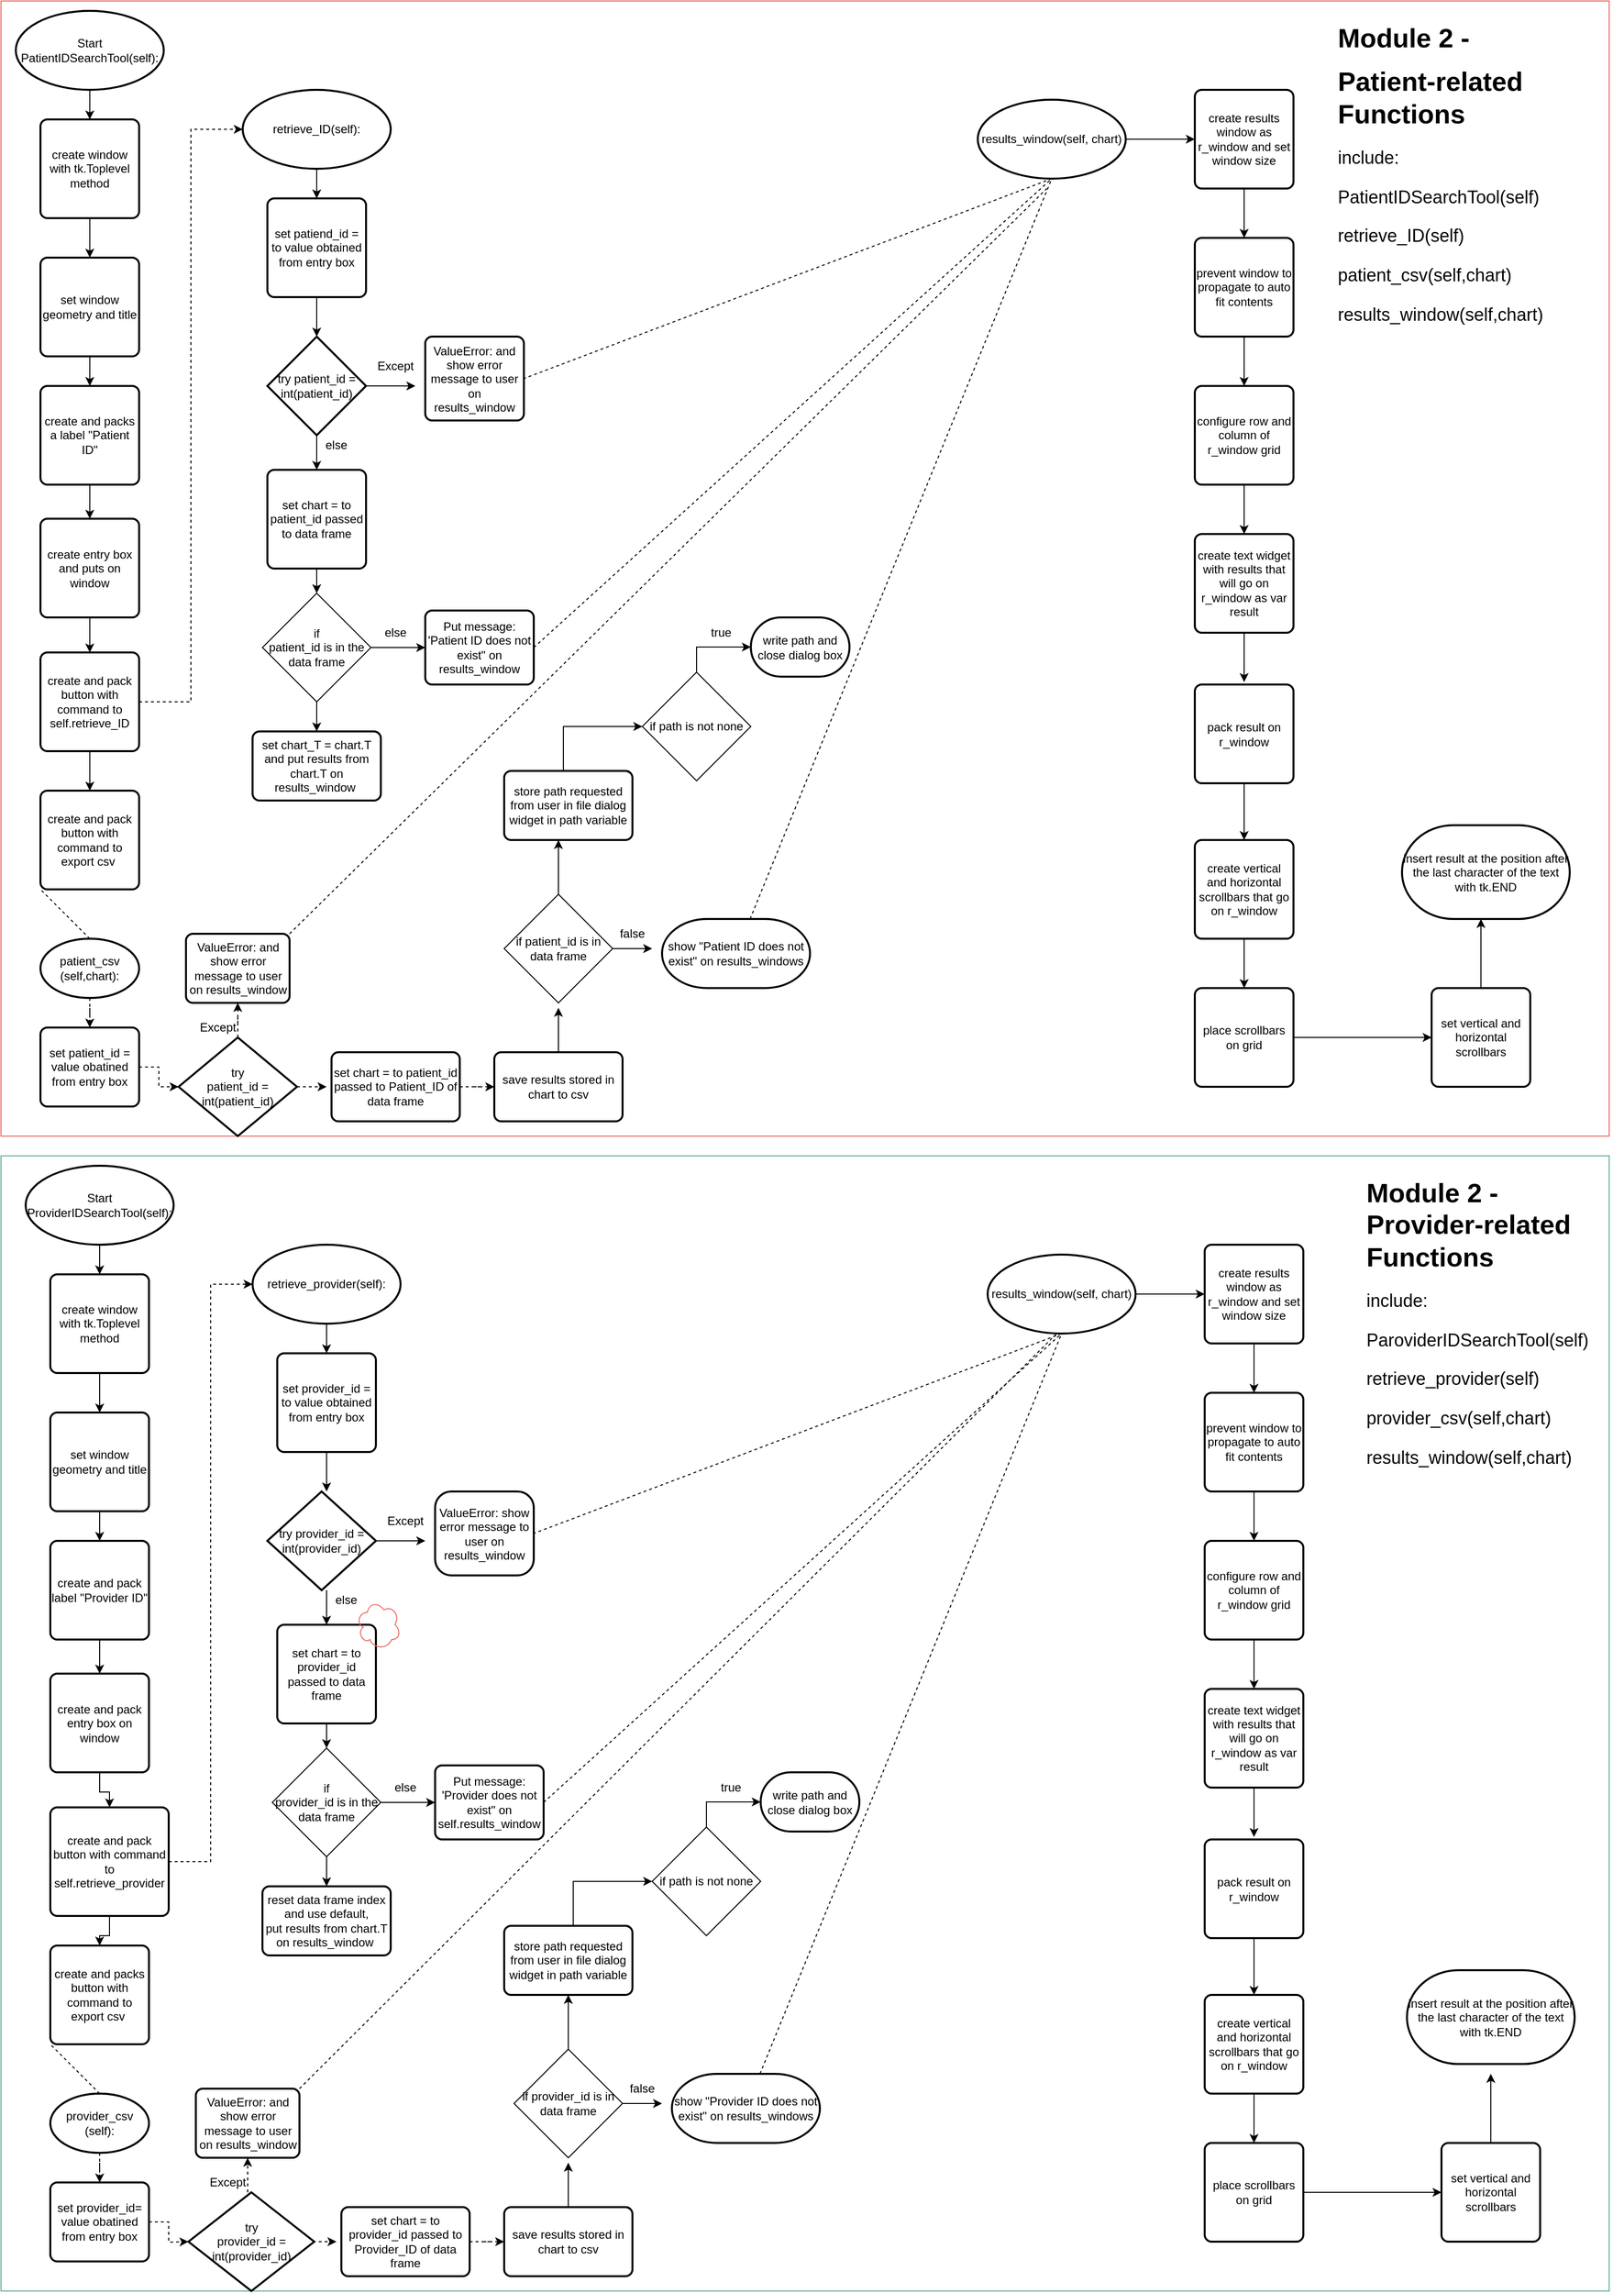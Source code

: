<mxfile version="13.7.7" type="github">
  <diagram id="C5RBs43oDa-KdzZeNtuy" name="Page-1">
    <mxGraphModel dx="3560" dy="1314" grid="1" gridSize="10" guides="1" tooltips="1" connect="1" arrows="1" fold="1" page="1" pageScale="1" pageWidth="827" pageHeight="1169" math="0" shadow="0">
      <root>
        <mxCell id="WIyWlLk6GJQsqaUBKTNV-0" />
        <mxCell id="WIyWlLk6GJQsqaUBKTNV-1" parent="WIyWlLk6GJQsqaUBKTNV-0" />
        <mxCell id="54fz8cjKadsP2ye5OsTs-280" value="&lt;br&gt;" style="rounded=0;whiteSpace=wrap;html=1;sketch=0;fontSize=18;labelBackgroundColor=none;fillColor=none;strokeColor=#67AB9F;" parent="WIyWlLk6GJQsqaUBKTNV-1" vertex="1">
          <mxGeometry x="10" y="1180" width="1630" height="1150" as="geometry" />
        </mxCell>
        <mxCell id="54fz8cjKadsP2ye5OsTs-284" value="&lt;br&gt;&lt;br&gt;&lt;div style=&quot;color: rgb(212 , 212 , 212) ; background-color: rgb(30 , 30 , 30) ; font-family: &amp;#34;consolas&amp;#34; , &amp;#34;courier new&amp;#34; , monospace ; font-weight: normal ; font-size: 14px ; line-height: 19px&quot;&gt;&lt;div&gt;&lt;br&gt;&lt;/div&gt;&lt;/div&gt;&lt;br&gt;" style="rounded=0;whiteSpace=wrap;html=1;sketch=0;fontSize=18;labelBackgroundColor=none;fillColor=none;strokeColor=#EA6B66;" parent="WIyWlLk6GJQsqaUBKTNV-1" vertex="1">
          <mxGeometry x="10" y="10" width="1630" height="1150" as="geometry" />
        </mxCell>
        <mxCell id="54fz8cjKadsP2ye5OsTs-17" style="edgeStyle=orthogonalEdgeStyle;rounded=0;orthogonalLoop=1;jettySize=auto;html=1;entryX=0.5;entryY=0;entryDx=0;entryDy=0;" parent="WIyWlLk6GJQsqaUBKTNV-1" source="54fz8cjKadsP2ye5OsTs-0" target="54fz8cjKadsP2ye5OsTs-9" edge="1">
          <mxGeometry relative="1" as="geometry" />
        </mxCell>
        <mxCell id="54fz8cjKadsP2ye5OsTs-0" value="&lt;div&gt;Start&lt;br&gt;PatientIDSearchTool(self): &lt;br&gt;&lt;/div&gt;" style="strokeWidth=2;html=1;shape=mxgraph.flowchart.start_1;whiteSpace=wrap;" parent="WIyWlLk6GJQsqaUBKTNV-1" vertex="1">
          <mxGeometry x="25" y="20" width="150" height="80" as="geometry" />
        </mxCell>
        <mxCell id="54fz8cjKadsP2ye5OsTs-16" style="edgeStyle=orthogonalEdgeStyle;rounded=0;orthogonalLoop=1;jettySize=auto;html=1;entryX=0.5;entryY=0;entryDx=0;entryDy=0;" parent="WIyWlLk6GJQsqaUBKTNV-1" source="54fz8cjKadsP2ye5OsTs-3" target="54fz8cjKadsP2ye5OsTs-7" edge="1">
          <mxGeometry relative="1" as="geometry" />
        </mxCell>
        <mxCell id="54fz8cjKadsP2ye5OsTs-3" value="create entry box and puts on window" style="rounded=1;whiteSpace=wrap;html=1;absoluteArcSize=1;arcSize=14;strokeWidth=2;" parent="WIyWlLk6GJQsqaUBKTNV-1" vertex="1">
          <mxGeometry x="50" y="534.5" width="100" height="100" as="geometry" />
        </mxCell>
        <mxCell id="54fz8cjKadsP2ye5OsTs-4" value="create and pack button with command to export csv&amp;nbsp; " style="rounded=1;whiteSpace=wrap;html=1;absoluteArcSize=1;arcSize=14;strokeWidth=2;" parent="WIyWlLk6GJQsqaUBKTNV-1" vertex="1">
          <mxGeometry x="50" y="810" width="100" height="100" as="geometry" />
        </mxCell>
        <mxCell id="54fz8cjKadsP2ye5OsTs-20" style="edgeStyle=orthogonalEdgeStyle;rounded=0;orthogonalLoop=1;jettySize=auto;html=1;entryX=0.5;entryY=0;entryDx=0;entryDy=0;" parent="WIyWlLk6GJQsqaUBKTNV-1" source="54fz8cjKadsP2ye5OsTs-7" target="54fz8cjKadsP2ye5OsTs-4" edge="1">
          <mxGeometry relative="1" as="geometry" />
        </mxCell>
        <mxCell id="54fz8cjKadsP2ye5OsTs-50" style="edgeStyle=orthogonalEdgeStyle;rounded=0;orthogonalLoop=1;jettySize=auto;html=1;exitX=1;exitY=0.5;exitDx=0;exitDy=0;entryX=0;entryY=0.5;entryDx=0;entryDy=0;entryPerimeter=0;dashed=1;" parent="WIyWlLk6GJQsqaUBKTNV-1" source="54fz8cjKadsP2ye5OsTs-7" target="54fz8cjKadsP2ye5OsTs-23" edge="1">
          <mxGeometry relative="1" as="geometry" />
        </mxCell>
        <mxCell id="54fz8cjKadsP2ye5OsTs-7" value="&lt;div&gt;create and pack button with command to&lt;/div&gt;&lt;div&gt;self.retrieve_ID &lt;/div&gt;" style="rounded=1;whiteSpace=wrap;html=1;absoluteArcSize=1;arcSize=14;strokeWidth=2;" parent="WIyWlLk6GJQsqaUBKTNV-1" vertex="1">
          <mxGeometry x="50" y="670" width="100" height="100" as="geometry" />
        </mxCell>
        <mxCell id="54fz8cjKadsP2ye5OsTs-14" style="edgeStyle=orthogonalEdgeStyle;rounded=0;orthogonalLoop=1;jettySize=auto;html=1;entryX=0.5;entryY=0;entryDx=0;entryDy=0;" parent="WIyWlLk6GJQsqaUBKTNV-1" source="54fz8cjKadsP2ye5OsTs-8" target="54fz8cjKadsP2ye5OsTs-3" edge="1">
          <mxGeometry relative="1" as="geometry" />
        </mxCell>
        <mxCell id="54fz8cjKadsP2ye5OsTs-8" value="create and packs a label &quot;Patient ID&quot;" style="rounded=1;whiteSpace=wrap;html=1;absoluteArcSize=1;arcSize=14;strokeWidth=2;" parent="WIyWlLk6GJQsqaUBKTNV-1" vertex="1">
          <mxGeometry x="50" y="400" width="100" height="100" as="geometry" />
        </mxCell>
        <mxCell id="54fz8cjKadsP2ye5OsTs-12" style="edgeStyle=orthogonalEdgeStyle;rounded=0;orthogonalLoop=1;jettySize=auto;html=1;entryX=0.5;entryY=0;entryDx=0;entryDy=0;" parent="WIyWlLk6GJQsqaUBKTNV-1" source="54fz8cjKadsP2ye5OsTs-9" target="54fz8cjKadsP2ye5OsTs-10" edge="1">
          <mxGeometry relative="1" as="geometry" />
        </mxCell>
        <mxCell id="54fz8cjKadsP2ye5OsTs-9" value="create window with tk.Toplevel method" style="rounded=1;whiteSpace=wrap;html=1;absoluteArcSize=1;arcSize=14;strokeWidth=2;" parent="WIyWlLk6GJQsqaUBKTNV-1" vertex="1">
          <mxGeometry x="50" y="130" width="100" height="100" as="geometry" />
        </mxCell>
        <mxCell id="54fz8cjKadsP2ye5OsTs-13" style="edgeStyle=orthogonalEdgeStyle;rounded=0;orthogonalLoop=1;jettySize=auto;html=1;entryX=0.5;entryY=0;entryDx=0;entryDy=0;" parent="WIyWlLk6GJQsqaUBKTNV-1" source="54fz8cjKadsP2ye5OsTs-10" target="54fz8cjKadsP2ye5OsTs-8" edge="1">
          <mxGeometry relative="1" as="geometry" />
        </mxCell>
        <mxCell id="54fz8cjKadsP2ye5OsTs-10" value="set window geometry and title" style="rounded=1;whiteSpace=wrap;html=1;absoluteArcSize=1;arcSize=14;strokeWidth=2;" parent="WIyWlLk6GJQsqaUBKTNV-1" vertex="1">
          <mxGeometry x="50" y="270" width="100" height="100" as="geometry" />
        </mxCell>
        <mxCell id="54fz8cjKadsP2ye5OsTs-32" style="edgeStyle=orthogonalEdgeStyle;rounded=0;orthogonalLoop=1;jettySize=auto;html=1;entryX=0.5;entryY=0;entryDx=0;entryDy=0;" parent="WIyWlLk6GJQsqaUBKTNV-1" source="54fz8cjKadsP2ye5OsTs-23" target="54fz8cjKadsP2ye5OsTs-24" edge="1">
          <mxGeometry relative="1" as="geometry" />
        </mxCell>
        <mxCell id="54fz8cjKadsP2ye5OsTs-23" value="&lt;div&gt;retrieve_ID(self): &lt;br&gt;&lt;/div&gt;" style="strokeWidth=2;html=1;shape=mxgraph.flowchart.start_1;whiteSpace=wrap;" parent="WIyWlLk6GJQsqaUBKTNV-1" vertex="1">
          <mxGeometry x="255" y="100" width="150" height="80" as="geometry" />
        </mxCell>
        <mxCell id="54fz8cjKadsP2ye5OsTs-31" style="edgeStyle=orthogonalEdgeStyle;rounded=0;orthogonalLoop=1;jettySize=auto;html=1;entryX=0.5;entryY=0;entryDx=0;entryDy=0;" parent="WIyWlLk6GJQsqaUBKTNV-1" source="54fz8cjKadsP2ye5OsTs-24" edge="1">
          <mxGeometry relative="1" as="geometry">
            <mxPoint x="330" y="350" as="targetPoint" />
          </mxGeometry>
        </mxCell>
        <mxCell id="54fz8cjKadsP2ye5OsTs-24" value="set patiend_id = to value obtained from entry box " style="rounded=1;whiteSpace=wrap;html=1;absoluteArcSize=1;arcSize=14;strokeWidth=2;" parent="WIyWlLk6GJQsqaUBKTNV-1" vertex="1">
          <mxGeometry x="280" y="210" width="100" height="100" as="geometry" />
        </mxCell>
        <mxCell id="54fz8cjKadsP2ye5OsTs-29" style="edgeStyle=orthogonalEdgeStyle;rounded=0;orthogonalLoop=1;jettySize=auto;html=1;entryX=0.5;entryY=0;entryDx=0;entryDy=0;" parent="WIyWlLk6GJQsqaUBKTNV-1" source="54fz8cjKadsP2ye5OsTs-27" edge="1">
          <mxGeometry relative="1" as="geometry">
            <mxPoint x="330" y="610" as="targetPoint" />
          </mxGeometry>
        </mxCell>
        <mxCell id="54fz8cjKadsP2ye5OsTs-27" value="set chart = to patient_id passed to data frame " style="rounded=1;whiteSpace=wrap;html=1;absoluteArcSize=1;arcSize=14;strokeWidth=2;" parent="WIyWlLk6GJQsqaUBKTNV-1" vertex="1">
          <mxGeometry x="280" y="485" width="100" height="100" as="geometry" />
        </mxCell>
        <mxCell id="54fz8cjKadsP2ye5OsTs-30" style="edgeStyle=orthogonalEdgeStyle;rounded=0;orthogonalLoop=1;jettySize=auto;html=1;entryX=0.5;entryY=0;entryDx=0;entryDy=0;" parent="WIyWlLk6GJQsqaUBKTNV-1" target="54fz8cjKadsP2ye5OsTs-27" edge="1">
          <mxGeometry relative="1" as="geometry">
            <mxPoint x="330" y="450" as="sourcePoint" />
          </mxGeometry>
        </mxCell>
        <mxCell id="54fz8cjKadsP2ye5OsTs-34" style="edgeStyle=orthogonalEdgeStyle;rounded=0;orthogonalLoop=1;jettySize=auto;html=1;" parent="WIyWlLk6GJQsqaUBKTNV-1" source="54fz8cjKadsP2ye5OsTs-33" edge="1">
          <mxGeometry relative="1" as="geometry">
            <mxPoint x="430" y="400" as="targetPoint" />
          </mxGeometry>
        </mxCell>
        <mxCell id="54fz8cjKadsP2ye5OsTs-33" value="try patient_id = int(patient_id)" style="strokeWidth=2;html=1;shape=mxgraph.flowchart.decision;whiteSpace=wrap;" parent="WIyWlLk6GJQsqaUBKTNV-1" vertex="1">
          <mxGeometry x="280" y="350" width="100" height="100" as="geometry" />
        </mxCell>
        <mxCell id="54fz8cjKadsP2ye5OsTs-36" value="Except" style="text;html=1;strokeColor=none;fillColor=none;align=center;verticalAlign=middle;whiteSpace=wrap;rounded=0;" parent="WIyWlLk6GJQsqaUBKTNV-1" vertex="1">
          <mxGeometry x="390" y="370" width="40" height="20" as="geometry" />
        </mxCell>
        <mxCell id="54fz8cjKadsP2ye5OsTs-38" value="ValueError: and show error message to user on results_window" style="rounded=1;whiteSpace=wrap;html=1;absoluteArcSize=1;arcSize=14;strokeWidth=2;" parent="WIyWlLk6GJQsqaUBKTNV-1" vertex="1">
          <mxGeometry x="440" y="350" width="100" height="85" as="geometry" />
        </mxCell>
        <mxCell id="54fz8cjKadsP2ye5OsTs-39" value="else" style="text;html=1;strokeColor=none;fillColor=none;align=center;verticalAlign=middle;whiteSpace=wrap;rounded=0;" parent="WIyWlLk6GJQsqaUBKTNV-1" vertex="1">
          <mxGeometry x="330" y="435" width="40" height="50" as="geometry" />
        </mxCell>
        <mxCell id="54fz8cjKadsP2ye5OsTs-42" style="edgeStyle=orthogonalEdgeStyle;rounded=0;orthogonalLoop=1;jettySize=auto;html=1;" parent="WIyWlLk6GJQsqaUBKTNV-1" source="54fz8cjKadsP2ye5OsTs-41" edge="1">
          <mxGeometry relative="1" as="geometry">
            <mxPoint x="330" y="750" as="targetPoint" />
          </mxGeometry>
        </mxCell>
        <mxCell id="54fz8cjKadsP2ye5OsTs-45" style="edgeStyle=orthogonalEdgeStyle;rounded=0;orthogonalLoop=1;jettySize=auto;html=1;" parent="WIyWlLk6GJQsqaUBKTNV-1" source="54fz8cjKadsP2ye5OsTs-41" target="54fz8cjKadsP2ye5OsTs-44" edge="1">
          <mxGeometry relative="1" as="geometry" />
        </mxCell>
        <mxCell id="54fz8cjKadsP2ye5OsTs-41" value="&lt;div&gt;if &lt;br&gt;&lt;/div&gt;&lt;div&gt;patient_id is in the data frame &lt;/div&gt;" style="rhombus;whiteSpace=wrap;html=1;" parent="WIyWlLk6GJQsqaUBKTNV-1" vertex="1">
          <mxGeometry x="275" y="610" width="110" height="110" as="geometry" />
        </mxCell>
        <mxCell id="54fz8cjKadsP2ye5OsTs-43" value="&lt;div&gt;set chart_T = chart.T&lt;/div&gt;&lt;div&gt;and put results from chart.T on results_window&amp;nbsp; &lt;/div&gt;" style="rounded=1;whiteSpace=wrap;html=1;absoluteArcSize=1;arcSize=14;strokeWidth=2;" parent="WIyWlLk6GJQsqaUBKTNV-1" vertex="1">
          <mxGeometry x="265" y="750" width="130" height="70" as="geometry" />
        </mxCell>
        <mxCell id="54fz8cjKadsP2ye5OsTs-44" value="Put message: &#39;Patient ID does not exist&quot; on results_window" style="rounded=1;whiteSpace=wrap;html=1;absoluteArcSize=1;arcSize=14;strokeWidth=2;" parent="WIyWlLk6GJQsqaUBKTNV-1" vertex="1">
          <mxGeometry x="440" y="627.5" width="110" height="75" as="geometry" />
        </mxCell>
        <mxCell id="54fz8cjKadsP2ye5OsTs-46" value="else" style="text;html=1;strokeColor=none;fillColor=none;align=center;verticalAlign=middle;whiteSpace=wrap;rounded=0;" parent="WIyWlLk6GJQsqaUBKTNV-1" vertex="1">
          <mxGeometry x="390" y="640" width="40" height="20" as="geometry" />
        </mxCell>
        <mxCell id="54fz8cjKadsP2ye5OsTs-56" style="edgeStyle=orthogonalEdgeStyle;rounded=0;orthogonalLoop=1;jettySize=auto;html=1;entryX=0.5;entryY=0;entryDx=0;entryDy=0;dashed=1;" parent="WIyWlLk6GJQsqaUBKTNV-1" source="54fz8cjKadsP2ye5OsTs-48" target="54fz8cjKadsP2ye5OsTs-51" edge="1">
          <mxGeometry relative="1" as="geometry" />
        </mxCell>
        <mxCell id="54fz8cjKadsP2ye5OsTs-48" value="&lt;div&gt;patient_csv&lt;/div&gt;&lt;div&gt;(self,chart):&lt;/div&gt;" style="strokeWidth=2;html=1;shape=mxgraph.flowchart.start_1;whiteSpace=wrap;" parent="WIyWlLk6GJQsqaUBKTNV-1" vertex="1">
          <mxGeometry x="50" y="960" width="100" height="60" as="geometry" />
        </mxCell>
        <mxCell id="54fz8cjKadsP2ye5OsTs-58" style="edgeStyle=orthogonalEdgeStyle;rounded=0;orthogonalLoop=1;jettySize=auto;html=1;dashed=1;" parent="WIyWlLk6GJQsqaUBKTNV-1" source="54fz8cjKadsP2ye5OsTs-51" target="54fz8cjKadsP2ye5OsTs-57" edge="1">
          <mxGeometry relative="1" as="geometry" />
        </mxCell>
        <mxCell id="54fz8cjKadsP2ye5OsTs-51" value="set patient_id = value obatined from entry box" style="rounded=1;whiteSpace=wrap;html=1;absoluteArcSize=1;arcSize=14;strokeWidth=2;" parent="WIyWlLk6GJQsqaUBKTNV-1" vertex="1">
          <mxGeometry x="50" y="1050" width="100" height="80" as="geometry" />
        </mxCell>
        <mxCell id="54fz8cjKadsP2ye5OsTs-52" value="ValueError: and show error message to user on results_window" style="rounded=1;whiteSpace=wrap;html=1;absoluteArcSize=1;arcSize=14;strokeWidth=2;" parent="WIyWlLk6GJQsqaUBKTNV-1" vertex="1">
          <mxGeometry x="197.5" y="955" width="105" height="70" as="geometry" />
        </mxCell>
        <mxCell id="54fz8cjKadsP2ye5OsTs-68" style="edgeStyle=orthogonalEdgeStyle;rounded=0;orthogonalLoop=1;jettySize=auto;html=1;" parent="WIyWlLk6GJQsqaUBKTNV-1" source="54fz8cjKadsP2ye5OsTs-54" edge="1">
          <mxGeometry relative="1" as="geometry">
            <mxPoint x="575" y="1030" as="targetPoint" />
          </mxGeometry>
        </mxCell>
        <mxCell id="54fz8cjKadsP2ye5OsTs-54" value="save results stored in chart to csv" style="rounded=1;whiteSpace=wrap;html=1;absoluteArcSize=1;arcSize=14;strokeWidth=2;" parent="WIyWlLk6GJQsqaUBKTNV-1" vertex="1">
          <mxGeometry x="510" y="1075" width="130" height="70" as="geometry" />
        </mxCell>
        <mxCell id="54fz8cjKadsP2ye5OsTs-65" style="edgeStyle=orthogonalEdgeStyle;rounded=0;orthogonalLoop=1;jettySize=auto;html=1;entryX=0;entryY=0.5;entryDx=0;entryDy=0;dashed=1;" parent="WIyWlLk6GJQsqaUBKTNV-1" source="54fz8cjKadsP2ye5OsTs-55" target="54fz8cjKadsP2ye5OsTs-54" edge="1">
          <mxGeometry relative="1" as="geometry" />
        </mxCell>
        <mxCell id="54fz8cjKadsP2ye5OsTs-55" value="set chart = to patient_id passed to Patient_ID of data frame" style="rounded=1;whiteSpace=wrap;html=1;absoluteArcSize=1;arcSize=14;strokeWidth=2;" parent="WIyWlLk6GJQsqaUBKTNV-1" vertex="1">
          <mxGeometry x="345" y="1075" width="130" height="70" as="geometry" />
        </mxCell>
        <mxCell id="54fz8cjKadsP2ye5OsTs-59" style="edgeStyle=orthogonalEdgeStyle;rounded=0;orthogonalLoop=1;jettySize=auto;html=1;entryX=0.5;entryY=1;entryDx=0;entryDy=0;dashed=1;" parent="WIyWlLk6GJQsqaUBKTNV-1" source="54fz8cjKadsP2ye5OsTs-57" target="54fz8cjKadsP2ye5OsTs-52" edge="1">
          <mxGeometry relative="1" as="geometry" />
        </mxCell>
        <mxCell id="54fz8cjKadsP2ye5OsTs-64" style="edgeStyle=orthogonalEdgeStyle;rounded=0;orthogonalLoop=1;jettySize=auto;html=1;dashed=1;" parent="WIyWlLk6GJQsqaUBKTNV-1" source="54fz8cjKadsP2ye5OsTs-57" edge="1">
          <mxGeometry relative="1" as="geometry">
            <mxPoint x="340" y="1110" as="targetPoint" />
          </mxGeometry>
        </mxCell>
        <mxCell id="54fz8cjKadsP2ye5OsTs-57" value="&lt;div&gt;try&lt;/div&gt;&lt;div&gt;patient_id = int(patient_id)&lt;br&gt;&lt;/div&gt;" style="strokeWidth=2;html=1;shape=mxgraph.flowchart.decision;whiteSpace=wrap;" parent="WIyWlLk6GJQsqaUBKTNV-1" vertex="1">
          <mxGeometry x="190" y="1060" width="120" height="100" as="geometry" />
        </mxCell>
        <mxCell id="54fz8cjKadsP2ye5OsTs-60" value="Except" style="text;html=1;strokeColor=none;fillColor=none;align=center;verticalAlign=middle;whiteSpace=wrap;rounded=0;" parent="WIyWlLk6GJQsqaUBKTNV-1" vertex="1">
          <mxGeometry x="210" y="1040" width="40" height="20" as="geometry" />
        </mxCell>
        <mxCell id="54fz8cjKadsP2ye5OsTs-71" style="edgeStyle=orthogonalEdgeStyle;rounded=0;orthogonalLoop=1;jettySize=auto;html=1;entryX=0;entryY=0.5;entryDx=0;entryDy=0;" parent="WIyWlLk6GJQsqaUBKTNV-1" source="54fz8cjKadsP2ye5OsTs-66" edge="1">
          <mxGeometry relative="1" as="geometry">
            <mxPoint x="670" y="970" as="targetPoint" />
          </mxGeometry>
        </mxCell>
        <mxCell id="54fz8cjKadsP2ye5OsTs-74" style="edgeStyle=orthogonalEdgeStyle;rounded=0;orthogonalLoop=1;jettySize=auto;html=1;" parent="WIyWlLk6GJQsqaUBKTNV-1" source="54fz8cjKadsP2ye5OsTs-66" edge="1">
          <mxGeometry relative="1" as="geometry">
            <mxPoint x="575" y="860" as="targetPoint" />
          </mxGeometry>
        </mxCell>
        <mxCell id="54fz8cjKadsP2ye5OsTs-66" value="if patient_id is in data frame" style="rhombus;whiteSpace=wrap;html=1;" parent="WIyWlLk6GJQsqaUBKTNV-1" vertex="1">
          <mxGeometry x="520" y="915" width="110" height="110" as="geometry" />
        </mxCell>
        <mxCell id="54fz8cjKadsP2ye5OsTs-67" value="" style="endArrow=none;dashed=1;html=1;entryX=0;entryY=1;entryDx=0;entryDy=0;exitX=0.5;exitY=0;exitDx=0;exitDy=0;exitPerimeter=0;" parent="WIyWlLk6GJQsqaUBKTNV-1" source="54fz8cjKadsP2ye5OsTs-48" target="54fz8cjKadsP2ye5OsTs-4" edge="1">
          <mxGeometry width="50" height="50" relative="1" as="geometry">
            <mxPoint x="-30" y="980" as="sourcePoint" />
            <mxPoint x="20" y="930" as="targetPoint" />
          </mxGeometry>
        </mxCell>
        <mxCell id="54fz8cjKadsP2ye5OsTs-72" value="false" style="text;html=1;strokeColor=none;fillColor=none;align=center;verticalAlign=middle;whiteSpace=wrap;rounded=0;" parent="WIyWlLk6GJQsqaUBKTNV-1" vertex="1">
          <mxGeometry x="630" y="930" width="40" height="50" as="geometry" />
        </mxCell>
        <mxCell id="54fz8cjKadsP2ye5OsTs-79" style="edgeStyle=orthogonalEdgeStyle;rounded=0;orthogonalLoop=1;jettySize=auto;html=1;" parent="WIyWlLk6GJQsqaUBKTNV-1" target="54fz8cjKadsP2ye5OsTs-78" edge="1">
          <mxGeometry relative="1" as="geometry">
            <mxPoint x="580" y="790" as="sourcePoint" />
            <Array as="points">
              <mxPoint x="580" y="745" />
            </Array>
          </mxGeometry>
        </mxCell>
        <mxCell id="54fz8cjKadsP2ye5OsTs-93" style="edgeStyle=orthogonalEdgeStyle;rounded=0;orthogonalLoop=1;jettySize=auto;html=1;entryX=0;entryY=0.5;entryDx=0;entryDy=0;entryPerimeter=0;" parent="WIyWlLk6GJQsqaUBKTNV-1" source="54fz8cjKadsP2ye5OsTs-78" target="54fz8cjKadsP2ye5OsTs-83" edge="1">
          <mxGeometry relative="1" as="geometry">
            <Array as="points">
              <mxPoint x="715" y="664" />
            </Array>
          </mxGeometry>
        </mxCell>
        <mxCell id="54fz8cjKadsP2ye5OsTs-78" value="if path is not none" style="rhombus;whiteSpace=wrap;html=1;" parent="WIyWlLk6GJQsqaUBKTNV-1" vertex="1">
          <mxGeometry x="660" y="690" width="110" height="110" as="geometry" />
        </mxCell>
        <mxCell id="54fz8cjKadsP2ye5OsTs-82" value="true" style="text;html=1;strokeColor=none;fillColor=none;align=center;verticalAlign=middle;whiteSpace=wrap;rounded=0;" parent="WIyWlLk6GJQsqaUBKTNV-1" vertex="1">
          <mxGeometry x="720" y="640" width="40" height="20" as="geometry" />
        </mxCell>
        <mxCell id="54fz8cjKadsP2ye5OsTs-83" value="write path and close dialog box" style="strokeWidth=2;html=1;shape=mxgraph.flowchart.terminator;whiteSpace=wrap;" parent="WIyWlLk6GJQsqaUBKTNV-1" vertex="1">
          <mxGeometry x="770" y="634.5" width="100" height="60" as="geometry" />
        </mxCell>
        <mxCell id="54fz8cjKadsP2ye5OsTs-85" value="show &quot;Patient ID does not exist&quot; on results_windows" style="strokeWidth=2;html=1;shape=mxgraph.flowchart.terminator;whiteSpace=wrap;" parent="WIyWlLk6GJQsqaUBKTNV-1" vertex="1">
          <mxGeometry x="680" y="940" width="150" height="70" as="geometry" />
        </mxCell>
        <mxCell id="54fz8cjKadsP2ye5OsTs-109" style="edgeStyle=orthogonalEdgeStyle;rounded=0;orthogonalLoop=1;jettySize=auto;html=1;entryX=0;entryY=0.5;entryDx=0;entryDy=0;" parent="WIyWlLk6GJQsqaUBKTNV-1" source="54fz8cjKadsP2ye5OsTs-86" target="54fz8cjKadsP2ye5OsTs-98" edge="1">
          <mxGeometry relative="1" as="geometry" />
        </mxCell>
        <mxCell id="54fz8cjKadsP2ye5OsTs-86" value="results_window(self, chart)" style="strokeWidth=2;html=1;shape=mxgraph.flowchart.start_1;whiteSpace=wrap;" parent="WIyWlLk6GJQsqaUBKTNV-1" vertex="1">
          <mxGeometry x="1000" y="110" width="150" height="80" as="geometry" />
        </mxCell>
        <mxCell id="54fz8cjKadsP2ye5OsTs-88" value="" style="endArrow=none;dashed=1;html=1;entryX=1;entryY=0.5;entryDx=0;entryDy=0;" parent="WIyWlLk6GJQsqaUBKTNV-1" target="54fz8cjKadsP2ye5OsTs-38" edge="1">
          <mxGeometry width="50" height="50" relative="1" as="geometry">
            <mxPoint x="1075" y="190" as="sourcePoint" />
            <mxPoint x="300" y="420" as="targetPoint" />
          </mxGeometry>
        </mxCell>
        <mxCell id="54fz8cjKadsP2ye5OsTs-90" value="" style="endArrow=none;dashed=1;html=1;exitX=1;exitY=0.5;exitDx=0;exitDy=0;entryX=0.5;entryY=1;entryDx=0;entryDy=0;entryPerimeter=0;" parent="WIyWlLk6GJQsqaUBKTNV-1" source="54fz8cjKadsP2ye5OsTs-44" target="54fz8cjKadsP2ye5OsTs-86" edge="1">
          <mxGeometry width="50" height="50" relative="1" as="geometry">
            <mxPoint x="640" y="540" as="sourcePoint" />
            <mxPoint x="690" y="490" as="targetPoint" />
          </mxGeometry>
        </mxCell>
        <mxCell id="54fz8cjKadsP2ye5OsTs-91" value="" style="endArrow=none;dashed=1;html=1;" parent="WIyWlLk6GJQsqaUBKTNV-1" source="54fz8cjKadsP2ye5OsTs-85" edge="1">
          <mxGeometry width="50" height="50" relative="1" as="geometry">
            <mxPoint x="640" y="740" as="sourcePoint" />
            <mxPoint x="1075" y="190" as="targetPoint" />
          </mxGeometry>
        </mxCell>
        <mxCell id="54fz8cjKadsP2ye5OsTs-114" style="edgeStyle=orthogonalEdgeStyle;rounded=0;orthogonalLoop=1;jettySize=auto;html=1;entryX=0.5;entryY=0;entryDx=0;entryDy=0;" parent="WIyWlLk6GJQsqaUBKTNV-1" source="54fz8cjKadsP2ye5OsTs-94" target="54fz8cjKadsP2ye5OsTs-104" edge="1">
          <mxGeometry relative="1" as="geometry" />
        </mxCell>
        <mxCell id="54fz8cjKadsP2ye5OsTs-94" value="pack result on r_window" style="rounded=1;whiteSpace=wrap;html=1;absoluteArcSize=1;arcSize=14;strokeWidth=2;" parent="WIyWlLk6GJQsqaUBKTNV-1" vertex="1">
          <mxGeometry x="1220" y="702.5" width="100" height="100" as="geometry" />
        </mxCell>
        <mxCell id="54fz8cjKadsP2ye5OsTs-113" style="edgeStyle=orthogonalEdgeStyle;rounded=0;orthogonalLoop=1;jettySize=auto;html=1;" parent="WIyWlLk6GJQsqaUBKTNV-1" source="54fz8cjKadsP2ye5OsTs-95" edge="1">
          <mxGeometry relative="1" as="geometry">
            <mxPoint x="1270" y="700" as="targetPoint" />
          </mxGeometry>
        </mxCell>
        <mxCell id="54fz8cjKadsP2ye5OsTs-95" value="create text widget with results that will go on r_window as var result" style="rounded=1;whiteSpace=wrap;html=1;absoluteArcSize=1;arcSize=14;strokeWidth=2;" parent="WIyWlLk6GJQsqaUBKTNV-1" vertex="1">
          <mxGeometry x="1220" y="550" width="100" height="100" as="geometry" />
        </mxCell>
        <mxCell id="54fz8cjKadsP2ye5OsTs-112" style="edgeStyle=orthogonalEdgeStyle;rounded=0;orthogonalLoop=1;jettySize=auto;html=1;entryX=0.5;entryY=0;entryDx=0;entryDy=0;" parent="WIyWlLk6GJQsqaUBKTNV-1" source="54fz8cjKadsP2ye5OsTs-96" target="54fz8cjKadsP2ye5OsTs-95" edge="1">
          <mxGeometry relative="1" as="geometry" />
        </mxCell>
        <mxCell id="54fz8cjKadsP2ye5OsTs-96" value="configure row and column of r_window grid" style="rounded=1;whiteSpace=wrap;html=1;absoluteArcSize=1;arcSize=14;strokeWidth=2;" parent="WIyWlLk6GJQsqaUBKTNV-1" vertex="1">
          <mxGeometry x="1220" y="400" width="100" height="100" as="geometry" />
        </mxCell>
        <mxCell id="54fz8cjKadsP2ye5OsTs-111" style="edgeStyle=orthogonalEdgeStyle;rounded=0;orthogonalLoop=1;jettySize=auto;html=1;entryX=0.5;entryY=0;entryDx=0;entryDy=0;" parent="WIyWlLk6GJQsqaUBKTNV-1" source="54fz8cjKadsP2ye5OsTs-97" target="54fz8cjKadsP2ye5OsTs-96" edge="1">
          <mxGeometry relative="1" as="geometry" />
        </mxCell>
        <mxCell id="54fz8cjKadsP2ye5OsTs-97" value="prevent window to propagate to auto fit contents" style="rounded=1;whiteSpace=wrap;html=1;absoluteArcSize=1;arcSize=14;strokeWidth=2;" parent="WIyWlLk6GJQsqaUBKTNV-1" vertex="1">
          <mxGeometry x="1220" y="250" width="100" height="100" as="geometry" />
        </mxCell>
        <mxCell id="54fz8cjKadsP2ye5OsTs-110" style="edgeStyle=orthogonalEdgeStyle;rounded=0;orthogonalLoop=1;jettySize=auto;html=1;entryX=0.5;entryY=0;entryDx=0;entryDy=0;" parent="WIyWlLk6GJQsqaUBKTNV-1" source="54fz8cjKadsP2ye5OsTs-98" target="54fz8cjKadsP2ye5OsTs-97" edge="1">
          <mxGeometry relative="1" as="geometry" />
        </mxCell>
        <mxCell id="54fz8cjKadsP2ye5OsTs-98" value="create results window as r_window and set window size" style="rounded=1;whiteSpace=wrap;html=1;absoluteArcSize=1;arcSize=14;strokeWidth=2;" parent="WIyWlLk6GJQsqaUBKTNV-1" vertex="1">
          <mxGeometry x="1220" y="100" width="100" height="100" as="geometry" />
        </mxCell>
        <mxCell id="54fz8cjKadsP2ye5OsTs-115" style="edgeStyle=orthogonalEdgeStyle;rounded=0;orthogonalLoop=1;jettySize=auto;html=1;entryX=0.5;entryY=0;entryDx=0;entryDy=0;" parent="WIyWlLk6GJQsqaUBKTNV-1" source="54fz8cjKadsP2ye5OsTs-104" target="54fz8cjKadsP2ye5OsTs-105" edge="1">
          <mxGeometry relative="1" as="geometry" />
        </mxCell>
        <mxCell id="54fz8cjKadsP2ye5OsTs-104" value="create vertical and horizontal scrollbars that go on r_window " style="rounded=1;whiteSpace=wrap;html=1;absoluteArcSize=1;arcSize=14;strokeWidth=2;" parent="WIyWlLk6GJQsqaUBKTNV-1" vertex="1">
          <mxGeometry x="1220" y="860" width="100" height="100" as="geometry" />
        </mxCell>
        <mxCell id="54fz8cjKadsP2ye5OsTs-116" style="edgeStyle=orthogonalEdgeStyle;rounded=0;orthogonalLoop=1;jettySize=auto;html=1;" parent="WIyWlLk6GJQsqaUBKTNV-1" source="54fz8cjKadsP2ye5OsTs-105" target="54fz8cjKadsP2ye5OsTs-108" edge="1">
          <mxGeometry relative="1" as="geometry" />
        </mxCell>
        <mxCell id="54fz8cjKadsP2ye5OsTs-105" value="place scrollbars on grid" style="rounded=1;whiteSpace=wrap;html=1;absoluteArcSize=1;arcSize=14;strokeWidth=2;" parent="WIyWlLk6GJQsqaUBKTNV-1" vertex="1">
          <mxGeometry x="1220" y="1010" width="100" height="100" as="geometry" />
        </mxCell>
        <mxCell id="54fz8cjKadsP2ye5OsTs-117" style="edgeStyle=orthogonalEdgeStyle;rounded=0;orthogonalLoop=1;jettySize=auto;html=1;entryX=0.5;entryY=1;entryDx=0;entryDy=0;" parent="WIyWlLk6GJQsqaUBKTNV-1" source="54fz8cjKadsP2ye5OsTs-108" edge="1">
          <mxGeometry relative="1" as="geometry">
            <mxPoint x="1510" y="940.0" as="targetPoint" />
          </mxGeometry>
        </mxCell>
        <mxCell id="54fz8cjKadsP2ye5OsTs-108" value="set vertical and horizontal scrollbars " style="rounded=1;whiteSpace=wrap;html=1;absoluteArcSize=1;arcSize=14;strokeWidth=2;" parent="WIyWlLk6GJQsqaUBKTNV-1" vertex="1">
          <mxGeometry x="1460" y="1010" width="100" height="100" as="geometry" />
        </mxCell>
        <mxCell id="54fz8cjKadsP2ye5OsTs-118" value="insert result at &lt;span class=&quot;aCOpRe&quot;&gt;&lt;span&gt;the position after the last character of the text with tk.END&lt;br&gt;&lt;/span&gt;&lt;/span&gt;" style="strokeWidth=2;html=1;shape=mxgraph.flowchart.terminator;whiteSpace=wrap;" parent="WIyWlLk6GJQsqaUBKTNV-1" vertex="1">
          <mxGeometry x="1430" y="845" width="170" height="95" as="geometry" />
        </mxCell>
        <mxCell id="54fz8cjKadsP2ye5OsTs-197" style="edgeStyle=orthogonalEdgeStyle;rounded=0;orthogonalLoop=1;jettySize=auto;html=1;entryX=0.5;entryY=0;entryDx=0;entryDy=0;" parent="WIyWlLk6GJQsqaUBKTNV-1" source="54fz8cjKadsP2ye5OsTs-198" target="54fz8cjKadsP2ye5OsTs-208" edge="1">
          <mxGeometry relative="1" as="geometry" />
        </mxCell>
        <mxCell id="54fz8cjKadsP2ye5OsTs-198" value="&lt;div&gt;Start&lt;br&gt;ProviderIDSearchTool(self): &lt;br&gt;&lt;/div&gt;" style="strokeWidth=2;html=1;shape=mxgraph.flowchart.start_1;whiteSpace=wrap;" parent="WIyWlLk6GJQsqaUBKTNV-1" vertex="1">
          <mxGeometry x="35" y="1190" width="150" height="80" as="geometry" />
        </mxCell>
        <mxCell id="54fz8cjKadsP2ye5OsTs-199" style="edgeStyle=orthogonalEdgeStyle;rounded=0;orthogonalLoop=1;jettySize=auto;html=1;entryX=0.5;entryY=0;entryDx=0;entryDy=0;" parent="WIyWlLk6GJQsqaUBKTNV-1" source="54fz8cjKadsP2ye5OsTs-200" target="54fz8cjKadsP2ye5OsTs-204" edge="1">
          <mxGeometry relative="1" as="geometry" />
        </mxCell>
        <mxCell id="54fz8cjKadsP2ye5OsTs-200" value="create and pack entry box on window" style="rounded=1;whiteSpace=wrap;html=1;absoluteArcSize=1;arcSize=14;strokeWidth=2;" parent="WIyWlLk6GJQsqaUBKTNV-1" vertex="1">
          <mxGeometry x="60" y="1704.5" width="100" height="100" as="geometry" />
        </mxCell>
        <mxCell id="54fz8cjKadsP2ye5OsTs-201" value="create and packs button with command to export csv&amp;nbsp; " style="rounded=1;whiteSpace=wrap;html=1;absoluteArcSize=1;arcSize=14;strokeWidth=2;" parent="WIyWlLk6GJQsqaUBKTNV-1" vertex="1">
          <mxGeometry x="60" y="1980" width="100" height="100" as="geometry" />
        </mxCell>
        <mxCell id="54fz8cjKadsP2ye5OsTs-202" style="edgeStyle=orthogonalEdgeStyle;rounded=0;orthogonalLoop=1;jettySize=auto;html=1;entryX=0.5;entryY=0;entryDx=0;entryDy=0;" parent="WIyWlLk6GJQsqaUBKTNV-1" source="54fz8cjKadsP2ye5OsTs-204" target="54fz8cjKadsP2ye5OsTs-201" edge="1">
          <mxGeometry relative="1" as="geometry" />
        </mxCell>
        <mxCell id="54fz8cjKadsP2ye5OsTs-203" style="edgeStyle=orthogonalEdgeStyle;rounded=0;orthogonalLoop=1;jettySize=auto;html=1;exitX=1;exitY=0.5;exitDx=0;exitDy=0;entryX=0;entryY=0.5;entryDx=0;entryDy=0;entryPerimeter=0;dashed=1;" parent="WIyWlLk6GJQsqaUBKTNV-1" source="54fz8cjKadsP2ye5OsTs-204" target="54fz8cjKadsP2ye5OsTs-212" edge="1">
          <mxGeometry relative="1" as="geometry" />
        </mxCell>
        <mxCell id="54fz8cjKadsP2ye5OsTs-204" value="create and pack button with command to self.retrieve_provider " style="rounded=1;whiteSpace=wrap;html=1;absoluteArcSize=1;arcSize=14;strokeWidth=2;" parent="WIyWlLk6GJQsqaUBKTNV-1" vertex="1">
          <mxGeometry x="60" y="1840" width="120" height="110" as="geometry" />
        </mxCell>
        <mxCell id="54fz8cjKadsP2ye5OsTs-205" style="edgeStyle=orthogonalEdgeStyle;rounded=0;orthogonalLoop=1;jettySize=auto;html=1;entryX=0.5;entryY=0;entryDx=0;entryDy=0;" parent="WIyWlLk6GJQsqaUBKTNV-1" source="54fz8cjKadsP2ye5OsTs-206" target="54fz8cjKadsP2ye5OsTs-200" edge="1">
          <mxGeometry relative="1" as="geometry" />
        </mxCell>
        <mxCell id="54fz8cjKadsP2ye5OsTs-206" value="create and pack label &quot;Provider ID&quot;" style="rounded=1;whiteSpace=wrap;html=1;absoluteArcSize=1;arcSize=14;strokeWidth=2;" parent="WIyWlLk6GJQsqaUBKTNV-1" vertex="1">
          <mxGeometry x="60" y="1570" width="100" height="100" as="geometry" />
        </mxCell>
        <mxCell id="54fz8cjKadsP2ye5OsTs-207" style="edgeStyle=orthogonalEdgeStyle;rounded=0;orthogonalLoop=1;jettySize=auto;html=1;entryX=0.5;entryY=0;entryDx=0;entryDy=0;" parent="WIyWlLk6GJQsqaUBKTNV-1" source="54fz8cjKadsP2ye5OsTs-208" target="54fz8cjKadsP2ye5OsTs-210" edge="1">
          <mxGeometry relative="1" as="geometry" />
        </mxCell>
        <mxCell id="54fz8cjKadsP2ye5OsTs-208" value="create window with tk.Toplevel method" style="rounded=1;whiteSpace=wrap;html=1;absoluteArcSize=1;arcSize=14;strokeWidth=2;" parent="WIyWlLk6GJQsqaUBKTNV-1" vertex="1">
          <mxGeometry x="60" y="1300" width="100" height="100" as="geometry" />
        </mxCell>
        <mxCell id="54fz8cjKadsP2ye5OsTs-209" style="edgeStyle=orthogonalEdgeStyle;rounded=0;orthogonalLoop=1;jettySize=auto;html=1;entryX=0.5;entryY=0;entryDx=0;entryDy=0;" parent="WIyWlLk6GJQsqaUBKTNV-1" source="54fz8cjKadsP2ye5OsTs-210" target="54fz8cjKadsP2ye5OsTs-206" edge="1">
          <mxGeometry relative="1" as="geometry" />
        </mxCell>
        <mxCell id="54fz8cjKadsP2ye5OsTs-210" value="set window geometry and title" style="rounded=1;whiteSpace=wrap;html=1;absoluteArcSize=1;arcSize=14;strokeWidth=2;" parent="WIyWlLk6GJQsqaUBKTNV-1" vertex="1">
          <mxGeometry x="60" y="1440" width="100" height="100" as="geometry" />
        </mxCell>
        <mxCell id="54fz8cjKadsP2ye5OsTs-211" style="edgeStyle=orthogonalEdgeStyle;rounded=0;orthogonalLoop=1;jettySize=auto;html=1;entryX=0.5;entryY=0;entryDx=0;entryDy=0;" parent="WIyWlLk6GJQsqaUBKTNV-1" source="54fz8cjKadsP2ye5OsTs-212" target="54fz8cjKadsP2ye5OsTs-214" edge="1">
          <mxGeometry relative="1" as="geometry" />
        </mxCell>
        <mxCell id="54fz8cjKadsP2ye5OsTs-212" value="&lt;div&gt;retrieve_provider(self): &lt;br&gt;&lt;/div&gt;" style="strokeWidth=2;html=1;shape=mxgraph.flowchart.start_1;whiteSpace=wrap;" parent="WIyWlLk6GJQsqaUBKTNV-1" vertex="1">
          <mxGeometry x="265" y="1270" width="150" height="80" as="geometry" />
        </mxCell>
        <mxCell id="54fz8cjKadsP2ye5OsTs-213" style="edgeStyle=orthogonalEdgeStyle;rounded=0;orthogonalLoop=1;jettySize=auto;html=1;entryX=0.5;entryY=0;entryDx=0;entryDy=0;" parent="WIyWlLk6GJQsqaUBKTNV-1" source="54fz8cjKadsP2ye5OsTs-214" edge="1">
          <mxGeometry relative="1" as="geometry">
            <mxPoint x="340" y="1520" as="targetPoint" />
          </mxGeometry>
        </mxCell>
        <mxCell id="54fz8cjKadsP2ye5OsTs-214" value="set provider_id = to value obtained from entry box " style="rounded=1;whiteSpace=wrap;html=1;absoluteArcSize=1;arcSize=14;strokeWidth=2;" parent="WIyWlLk6GJQsqaUBKTNV-1" vertex="1">
          <mxGeometry x="290" y="1380" width="100" height="100" as="geometry" />
        </mxCell>
        <mxCell id="54fz8cjKadsP2ye5OsTs-215" style="edgeStyle=orthogonalEdgeStyle;rounded=0;orthogonalLoop=1;jettySize=auto;html=1;entryX=0.5;entryY=0;entryDx=0;entryDy=0;" parent="WIyWlLk6GJQsqaUBKTNV-1" source="54fz8cjKadsP2ye5OsTs-216" edge="1">
          <mxGeometry relative="1" as="geometry">
            <mxPoint x="340" y="1780" as="targetPoint" />
          </mxGeometry>
        </mxCell>
        <mxCell id="54fz8cjKadsP2ye5OsTs-216" value="set chart = to provider_id passed to data frame " style="rounded=1;whiteSpace=wrap;html=1;absoluteArcSize=1;arcSize=14;strokeWidth=2;" parent="WIyWlLk6GJQsqaUBKTNV-1" vertex="1">
          <mxGeometry x="290" y="1655" width="100" height="100" as="geometry" />
        </mxCell>
        <mxCell id="54fz8cjKadsP2ye5OsTs-217" style="edgeStyle=orthogonalEdgeStyle;rounded=0;orthogonalLoop=1;jettySize=auto;html=1;entryX=0.5;entryY=0;entryDx=0;entryDy=0;" parent="WIyWlLk6GJQsqaUBKTNV-1" target="54fz8cjKadsP2ye5OsTs-216" edge="1">
          <mxGeometry relative="1" as="geometry">
            <mxPoint x="340" y="1620" as="sourcePoint" />
          </mxGeometry>
        </mxCell>
        <mxCell id="54fz8cjKadsP2ye5OsTs-218" style="edgeStyle=orthogonalEdgeStyle;rounded=0;orthogonalLoop=1;jettySize=auto;html=1;" parent="WIyWlLk6GJQsqaUBKTNV-1" source="54fz8cjKadsP2ye5OsTs-219" edge="1">
          <mxGeometry relative="1" as="geometry">
            <mxPoint x="440" y="1570" as="targetPoint" />
          </mxGeometry>
        </mxCell>
        <mxCell id="54fz8cjKadsP2ye5OsTs-219" value="try provider_id = int(provider_id)" style="strokeWidth=2;html=1;shape=mxgraph.flowchart.decision;whiteSpace=wrap;" parent="WIyWlLk6GJQsqaUBKTNV-1" vertex="1">
          <mxGeometry x="280" y="1520" width="110" height="100" as="geometry" />
        </mxCell>
        <mxCell id="54fz8cjKadsP2ye5OsTs-220" value="Except" style="text;html=1;strokeColor=none;fillColor=none;align=center;verticalAlign=middle;whiteSpace=wrap;rounded=0;" parent="WIyWlLk6GJQsqaUBKTNV-1" vertex="1">
          <mxGeometry x="400" y="1540" width="40" height="20" as="geometry" />
        </mxCell>
        <mxCell id="54fz8cjKadsP2ye5OsTs-221" value="ValueError: show error message to user on results_window" style="rounded=1;whiteSpace=wrap;html=1;absoluteArcSize=1;arcSize=33;strokeWidth=2;" parent="WIyWlLk6GJQsqaUBKTNV-1" vertex="1">
          <mxGeometry x="450" y="1520" width="100" height="85" as="geometry" />
        </mxCell>
        <mxCell id="54fz8cjKadsP2ye5OsTs-222" value="else" style="text;html=1;strokeColor=none;fillColor=none;align=center;verticalAlign=middle;whiteSpace=wrap;rounded=0;" parent="WIyWlLk6GJQsqaUBKTNV-1" vertex="1">
          <mxGeometry x="340" y="1605" width="40" height="50" as="geometry" />
        </mxCell>
        <mxCell id="54fz8cjKadsP2ye5OsTs-223" style="edgeStyle=orthogonalEdgeStyle;rounded=0;orthogonalLoop=1;jettySize=auto;html=1;" parent="WIyWlLk6GJQsqaUBKTNV-1" source="54fz8cjKadsP2ye5OsTs-225" edge="1">
          <mxGeometry relative="1" as="geometry">
            <mxPoint x="340" y="1920" as="targetPoint" />
          </mxGeometry>
        </mxCell>
        <mxCell id="54fz8cjKadsP2ye5OsTs-224" style="edgeStyle=orthogonalEdgeStyle;rounded=0;orthogonalLoop=1;jettySize=auto;html=1;" parent="WIyWlLk6GJQsqaUBKTNV-1" source="54fz8cjKadsP2ye5OsTs-225" target="54fz8cjKadsP2ye5OsTs-227" edge="1">
          <mxGeometry relative="1" as="geometry" />
        </mxCell>
        <mxCell id="54fz8cjKadsP2ye5OsTs-225" value="&lt;div&gt;if &lt;br&gt;&lt;/div&gt;&lt;div&gt;provider_id is in the data frame &lt;/div&gt;" style="rhombus;whiteSpace=wrap;html=1;" parent="WIyWlLk6GJQsqaUBKTNV-1" vertex="1">
          <mxGeometry x="285" y="1780" width="110" height="110" as="geometry" />
        </mxCell>
        <mxCell id="54fz8cjKadsP2ye5OsTs-226" value="&lt;div&gt;reset data frame index and use default, &lt;br&gt;&lt;/div&gt;&lt;div&gt;put results from chart.T on results_window&amp;nbsp; &lt;/div&gt;" style="rounded=1;whiteSpace=wrap;html=1;absoluteArcSize=1;arcSize=14;strokeWidth=2;" parent="WIyWlLk6GJQsqaUBKTNV-1" vertex="1">
          <mxGeometry x="275" y="1920" width="130" height="70" as="geometry" />
        </mxCell>
        <mxCell id="54fz8cjKadsP2ye5OsTs-227" value="Put message: &#39;Provider does not exist&quot; on self.results_window" style="rounded=1;whiteSpace=wrap;html=1;absoluteArcSize=1;arcSize=14;strokeWidth=2;" parent="WIyWlLk6GJQsqaUBKTNV-1" vertex="1">
          <mxGeometry x="450" y="1797.5" width="110" height="75" as="geometry" />
        </mxCell>
        <mxCell id="54fz8cjKadsP2ye5OsTs-228" value="else" style="text;html=1;strokeColor=none;fillColor=none;align=center;verticalAlign=middle;whiteSpace=wrap;rounded=0;" parent="WIyWlLk6GJQsqaUBKTNV-1" vertex="1">
          <mxGeometry x="400" y="1810" width="40" height="20" as="geometry" />
        </mxCell>
        <mxCell id="54fz8cjKadsP2ye5OsTs-229" style="edgeStyle=orthogonalEdgeStyle;rounded=0;orthogonalLoop=1;jettySize=auto;html=1;entryX=0.5;entryY=0;entryDx=0;entryDy=0;dashed=1;" parent="WIyWlLk6GJQsqaUBKTNV-1" source="54fz8cjKadsP2ye5OsTs-230" target="54fz8cjKadsP2ye5OsTs-232" edge="1">
          <mxGeometry relative="1" as="geometry" />
        </mxCell>
        <mxCell id="54fz8cjKadsP2ye5OsTs-230" value="&lt;div&gt;provider_csv&lt;/div&gt;&lt;div&gt;(self):&lt;/div&gt;" style="strokeWidth=2;html=1;shape=mxgraph.flowchart.start_1;whiteSpace=wrap;" parent="WIyWlLk6GJQsqaUBKTNV-1" vertex="1">
          <mxGeometry x="60" y="2130" width="100" height="60" as="geometry" />
        </mxCell>
        <mxCell id="54fz8cjKadsP2ye5OsTs-231" style="edgeStyle=orthogonalEdgeStyle;rounded=0;orthogonalLoop=1;jettySize=auto;html=1;dashed=1;" parent="WIyWlLk6GJQsqaUBKTNV-1" source="54fz8cjKadsP2ye5OsTs-232" edge="1">
          <mxGeometry relative="1" as="geometry">
            <mxPoint x="200" y="2280" as="targetPoint" />
          </mxGeometry>
        </mxCell>
        <mxCell id="54fz8cjKadsP2ye5OsTs-232" value="set provider_id= value obatined from entry box" style="rounded=1;whiteSpace=wrap;html=1;absoluteArcSize=1;arcSize=14;strokeWidth=2;" parent="WIyWlLk6GJQsqaUBKTNV-1" vertex="1">
          <mxGeometry x="60" y="2220" width="100" height="80" as="geometry" />
        </mxCell>
        <mxCell id="54fz8cjKadsP2ye5OsTs-233" value="ValueError: and show error message to user on results_window" style="rounded=1;whiteSpace=wrap;html=1;absoluteArcSize=1;arcSize=14;strokeWidth=2;" parent="WIyWlLk6GJQsqaUBKTNV-1" vertex="1">
          <mxGeometry x="207.5" y="2125" width="105" height="70" as="geometry" />
        </mxCell>
        <mxCell id="54fz8cjKadsP2ye5OsTs-234" style="edgeStyle=orthogonalEdgeStyle;rounded=0;orthogonalLoop=1;jettySize=auto;html=1;" parent="WIyWlLk6GJQsqaUBKTNV-1" source="54fz8cjKadsP2ye5OsTs-235" edge="1">
          <mxGeometry relative="1" as="geometry">
            <mxPoint x="585" y="2200" as="targetPoint" />
          </mxGeometry>
        </mxCell>
        <mxCell id="54fz8cjKadsP2ye5OsTs-235" value="save results stored in chart to csv" style="rounded=1;whiteSpace=wrap;html=1;absoluteArcSize=1;arcSize=14;strokeWidth=2;" parent="WIyWlLk6GJQsqaUBKTNV-1" vertex="1">
          <mxGeometry x="520" y="2245" width="130" height="70" as="geometry" />
        </mxCell>
        <mxCell id="54fz8cjKadsP2ye5OsTs-236" style="edgeStyle=orthogonalEdgeStyle;rounded=0;orthogonalLoop=1;jettySize=auto;html=1;entryX=0;entryY=0.5;entryDx=0;entryDy=0;dashed=1;" parent="WIyWlLk6GJQsqaUBKTNV-1" source="54fz8cjKadsP2ye5OsTs-237" target="54fz8cjKadsP2ye5OsTs-235" edge="1">
          <mxGeometry relative="1" as="geometry" />
        </mxCell>
        <mxCell id="54fz8cjKadsP2ye5OsTs-237" value="set chart = to provider_id passed to Provider_ID of data frame" style="rounded=1;whiteSpace=wrap;html=1;absoluteArcSize=1;arcSize=14;strokeWidth=2;" parent="WIyWlLk6GJQsqaUBKTNV-1" vertex="1">
          <mxGeometry x="355" y="2245" width="130" height="70" as="geometry" />
        </mxCell>
        <mxCell id="54fz8cjKadsP2ye5OsTs-238" style="edgeStyle=orthogonalEdgeStyle;rounded=0;orthogonalLoop=1;jettySize=auto;html=1;entryX=0.5;entryY=1;entryDx=0;entryDy=0;dashed=1;" parent="WIyWlLk6GJQsqaUBKTNV-1" target="54fz8cjKadsP2ye5OsTs-233" edge="1">
          <mxGeometry relative="1" as="geometry">
            <mxPoint x="260" y="2230" as="sourcePoint" />
          </mxGeometry>
        </mxCell>
        <mxCell id="54fz8cjKadsP2ye5OsTs-239" style="edgeStyle=orthogonalEdgeStyle;rounded=0;orthogonalLoop=1;jettySize=auto;html=1;dashed=1;" parent="WIyWlLk6GJQsqaUBKTNV-1" edge="1">
          <mxGeometry relative="1" as="geometry">
            <mxPoint x="350" y="2280" as="targetPoint" />
            <mxPoint x="320" y="2280" as="sourcePoint" />
          </mxGeometry>
        </mxCell>
        <mxCell id="54fz8cjKadsP2ye5OsTs-240" value="Except" style="text;html=1;strokeColor=none;fillColor=none;align=center;verticalAlign=middle;whiteSpace=wrap;rounded=0;" parent="WIyWlLk6GJQsqaUBKTNV-1" vertex="1">
          <mxGeometry x="220" y="2210" width="40" height="20" as="geometry" />
        </mxCell>
        <mxCell id="54fz8cjKadsP2ye5OsTs-241" style="edgeStyle=orthogonalEdgeStyle;rounded=0;orthogonalLoop=1;jettySize=auto;html=1;entryX=0;entryY=0.5;entryDx=0;entryDy=0;" parent="WIyWlLk6GJQsqaUBKTNV-1" source="54fz8cjKadsP2ye5OsTs-243" edge="1">
          <mxGeometry relative="1" as="geometry">
            <mxPoint x="680" y="2140" as="targetPoint" />
          </mxGeometry>
        </mxCell>
        <mxCell id="54fz8cjKadsP2ye5OsTs-242" style="edgeStyle=orthogonalEdgeStyle;rounded=0;orthogonalLoop=1;jettySize=auto;html=1;" parent="WIyWlLk6GJQsqaUBKTNV-1" source="54fz8cjKadsP2ye5OsTs-243" edge="1">
          <mxGeometry relative="1" as="geometry">
            <mxPoint x="585" y="2030" as="targetPoint" />
          </mxGeometry>
        </mxCell>
        <mxCell id="54fz8cjKadsP2ye5OsTs-243" value="if provider_id is in data frame" style="rhombus;whiteSpace=wrap;html=1;" parent="WIyWlLk6GJQsqaUBKTNV-1" vertex="1">
          <mxGeometry x="530" y="2085" width="110" height="110" as="geometry" />
        </mxCell>
        <mxCell id="54fz8cjKadsP2ye5OsTs-244" value="" style="endArrow=none;dashed=1;html=1;entryX=0;entryY=1;entryDx=0;entryDy=0;exitX=0.5;exitY=0;exitDx=0;exitDy=0;exitPerimeter=0;" parent="WIyWlLk6GJQsqaUBKTNV-1" source="54fz8cjKadsP2ye5OsTs-230" target="54fz8cjKadsP2ye5OsTs-201" edge="1">
          <mxGeometry width="50" height="50" relative="1" as="geometry">
            <mxPoint x="-20" y="2150" as="sourcePoint" />
            <mxPoint x="30" y="2100" as="targetPoint" />
          </mxGeometry>
        </mxCell>
        <mxCell id="54fz8cjKadsP2ye5OsTs-245" value="false" style="text;html=1;strokeColor=none;fillColor=none;align=center;verticalAlign=middle;whiteSpace=wrap;rounded=0;" parent="WIyWlLk6GJQsqaUBKTNV-1" vertex="1">
          <mxGeometry x="640" y="2100" width="40" height="50" as="geometry" />
        </mxCell>
        <mxCell id="54fz8cjKadsP2ye5OsTs-246" style="edgeStyle=orthogonalEdgeStyle;rounded=0;orthogonalLoop=1;jettySize=auto;html=1;" parent="WIyWlLk6GJQsqaUBKTNV-1" source="54fz8cjKadsP2ye5OsTs-247" target="54fz8cjKadsP2ye5OsTs-249" edge="1">
          <mxGeometry relative="1" as="geometry">
            <Array as="points">
              <mxPoint x="590" y="1915" />
            </Array>
          </mxGeometry>
        </mxCell>
        <mxCell id="54fz8cjKadsP2ye5OsTs-247" value="store path requested from user in file dialog widget in path variable" style="rounded=1;whiteSpace=wrap;html=1;absoluteArcSize=1;arcSize=14;strokeWidth=2;" parent="WIyWlLk6GJQsqaUBKTNV-1" vertex="1">
          <mxGeometry x="520" y="1960" width="130" height="70" as="geometry" />
        </mxCell>
        <mxCell id="54fz8cjKadsP2ye5OsTs-248" style="edgeStyle=orthogonalEdgeStyle;rounded=0;orthogonalLoop=1;jettySize=auto;html=1;entryX=0;entryY=0.5;entryDx=0;entryDy=0;entryPerimeter=0;" parent="WIyWlLk6GJQsqaUBKTNV-1" source="54fz8cjKadsP2ye5OsTs-249" target="54fz8cjKadsP2ye5OsTs-251" edge="1">
          <mxGeometry relative="1" as="geometry">
            <Array as="points">
              <mxPoint x="725" y="1834" />
            </Array>
          </mxGeometry>
        </mxCell>
        <mxCell id="54fz8cjKadsP2ye5OsTs-249" value="if path is not none" style="rhombus;whiteSpace=wrap;html=1;" parent="WIyWlLk6GJQsqaUBKTNV-1" vertex="1">
          <mxGeometry x="670" y="1860" width="110" height="110" as="geometry" />
        </mxCell>
        <mxCell id="54fz8cjKadsP2ye5OsTs-250" value="true" style="text;html=1;strokeColor=none;fillColor=none;align=center;verticalAlign=middle;whiteSpace=wrap;rounded=0;" parent="WIyWlLk6GJQsqaUBKTNV-1" vertex="1">
          <mxGeometry x="730" y="1810" width="40" height="20" as="geometry" />
        </mxCell>
        <mxCell id="54fz8cjKadsP2ye5OsTs-251" value="write path and close dialog box" style="strokeWidth=2;html=1;shape=mxgraph.flowchart.terminator;whiteSpace=wrap;" parent="WIyWlLk6GJQsqaUBKTNV-1" vertex="1">
          <mxGeometry x="780" y="1804.5" width="100" height="60" as="geometry" />
        </mxCell>
        <mxCell id="54fz8cjKadsP2ye5OsTs-252" value="show &quot;Provider ID does not exist&quot; on results_windows" style="strokeWidth=2;html=1;shape=mxgraph.flowchart.terminator;whiteSpace=wrap;" parent="WIyWlLk6GJQsqaUBKTNV-1" vertex="1">
          <mxGeometry x="690" y="2110" width="150" height="70" as="geometry" />
        </mxCell>
        <mxCell id="54fz8cjKadsP2ye5OsTs-253" style="edgeStyle=orthogonalEdgeStyle;rounded=0;orthogonalLoop=1;jettySize=auto;html=1;entryX=0;entryY=0.5;entryDx=0;entryDy=0;" parent="WIyWlLk6GJQsqaUBKTNV-1" source="54fz8cjKadsP2ye5OsTs-254" target="54fz8cjKadsP2ye5OsTs-267" edge="1">
          <mxGeometry relative="1" as="geometry" />
        </mxCell>
        <mxCell id="54fz8cjKadsP2ye5OsTs-254" value="results_window(self, chart)" style="strokeWidth=2;html=1;shape=mxgraph.flowchart.start_1;whiteSpace=wrap;" parent="WIyWlLk6GJQsqaUBKTNV-1" vertex="1">
          <mxGeometry x="1010" y="1280" width="150" height="80" as="geometry" />
        </mxCell>
        <mxCell id="54fz8cjKadsP2ye5OsTs-255" value="" style="endArrow=none;dashed=1;html=1;entryX=1;entryY=0.5;entryDx=0;entryDy=0;" parent="WIyWlLk6GJQsqaUBKTNV-1" target="54fz8cjKadsP2ye5OsTs-221" edge="1">
          <mxGeometry width="50" height="50" relative="1" as="geometry">
            <mxPoint x="1085" y="1360" as="sourcePoint" />
            <mxPoint x="310" y="1590" as="targetPoint" />
          </mxGeometry>
        </mxCell>
        <mxCell id="54fz8cjKadsP2ye5OsTs-256" value="" style="endArrow=none;dashed=1;html=1;exitX=1;exitY=0.5;exitDx=0;exitDy=0;entryX=0.5;entryY=1;entryDx=0;entryDy=0;entryPerimeter=0;" parent="WIyWlLk6GJQsqaUBKTNV-1" source="54fz8cjKadsP2ye5OsTs-227" target="54fz8cjKadsP2ye5OsTs-254" edge="1">
          <mxGeometry width="50" height="50" relative="1" as="geometry">
            <mxPoint x="650" y="1710" as="sourcePoint" />
            <mxPoint x="700" y="1660" as="targetPoint" />
          </mxGeometry>
        </mxCell>
        <mxCell id="54fz8cjKadsP2ye5OsTs-257" value="" style="endArrow=none;dashed=1;html=1;" parent="WIyWlLk6GJQsqaUBKTNV-1" source="54fz8cjKadsP2ye5OsTs-252" edge="1">
          <mxGeometry width="50" height="50" relative="1" as="geometry">
            <mxPoint x="650" y="1910" as="sourcePoint" />
            <mxPoint x="1085" y="1360" as="targetPoint" />
          </mxGeometry>
        </mxCell>
        <mxCell id="54fz8cjKadsP2ye5OsTs-258" style="edgeStyle=orthogonalEdgeStyle;rounded=0;orthogonalLoop=1;jettySize=auto;html=1;entryX=0.5;entryY=0;entryDx=0;entryDy=0;" parent="WIyWlLk6GJQsqaUBKTNV-1" source="54fz8cjKadsP2ye5OsTs-259" target="54fz8cjKadsP2ye5OsTs-269" edge="1">
          <mxGeometry relative="1" as="geometry" />
        </mxCell>
        <mxCell id="54fz8cjKadsP2ye5OsTs-259" value="pack result on r_window" style="rounded=1;whiteSpace=wrap;html=1;absoluteArcSize=1;arcSize=14;strokeWidth=2;" parent="WIyWlLk6GJQsqaUBKTNV-1" vertex="1">
          <mxGeometry x="1230" y="1872.5" width="100" height="100" as="geometry" />
        </mxCell>
        <mxCell id="54fz8cjKadsP2ye5OsTs-260" style="edgeStyle=orthogonalEdgeStyle;rounded=0;orthogonalLoop=1;jettySize=auto;html=1;" parent="WIyWlLk6GJQsqaUBKTNV-1" source="54fz8cjKadsP2ye5OsTs-261" edge="1">
          <mxGeometry relative="1" as="geometry">
            <mxPoint x="1280" y="1870" as="targetPoint" />
          </mxGeometry>
        </mxCell>
        <mxCell id="54fz8cjKadsP2ye5OsTs-261" value="create text widget with results that will go on r_window as var result" style="rounded=1;whiteSpace=wrap;html=1;absoluteArcSize=1;arcSize=14;strokeWidth=2;" parent="WIyWlLk6GJQsqaUBKTNV-1" vertex="1">
          <mxGeometry x="1230" y="1720" width="100" height="100" as="geometry" />
        </mxCell>
        <mxCell id="54fz8cjKadsP2ye5OsTs-262" style="edgeStyle=orthogonalEdgeStyle;rounded=0;orthogonalLoop=1;jettySize=auto;html=1;entryX=0.5;entryY=0;entryDx=0;entryDy=0;" parent="WIyWlLk6GJQsqaUBKTNV-1" source="54fz8cjKadsP2ye5OsTs-263" target="54fz8cjKadsP2ye5OsTs-261" edge="1">
          <mxGeometry relative="1" as="geometry" />
        </mxCell>
        <mxCell id="54fz8cjKadsP2ye5OsTs-263" value="configure row and column of r_window grid" style="rounded=1;whiteSpace=wrap;html=1;absoluteArcSize=1;arcSize=14;strokeWidth=2;" parent="WIyWlLk6GJQsqaUBKTNV-1" vertex="1">
          <mxGeometry x="1230" y="1570" width="100" height="100" as="geometry" />
        </mxCell>
        <mxCell id="54fz8cjKadsP2ye5OsTs-264" style="edgeStyle=orthogonalEdgeStyle;rounded=0;orthogonalLoop=1;jettySize=auto;html=1;entryX=0.5;entryY=0;entryDx=0;entryDy=0;" parent="WIyWlLk6GJQsqaUBKTNV-1" source="54fz8cjKadsP2ye5OsTs-265" target="54fz8cjKadsP2ye5OsTs-263" edge="1">
          <mxGeometry relative="1" as="geometry" />
        </mxCell>
        <mxCell id="54fz8cjKadsP2ye5OsTs-265" value="prevent window to propagate to auto fit contents" style="rounded=1;whiteSpace=wrap;html=1;absoluteArcSize=1;arcSize=14;strokeWidth=2;" parent="WIyWlLk6GJQsqaUBKTNV-1" vertex="1">
          <mxGeometry x="1230" y="1420" width="100" height="100" as="geometry" />
        </mxCell>
        <mxCell id="54fz8cjKadsP2ye5OsTs-266" style="edgeStyle=orthogonalEdgeStyle;rounded=0;orthogonalLoop=1;jettySize=auto;html=1;entryX=0.5;entryY=0;entryDx=0;entryDy=0;" parent="WIyWlLk6GJQsqaUBKTNV-1" source="54fz8cjKadsP2ye5OsTs-267" target="54fz8cjKadsP2ye5OsTs-265" edge="1">
          <mxGeometry relative="1" as="geometry" />
        </mxCell>
        <mxCell id="54fz8cjKadsP2ye5OsTs-267" value="create results window as r_window and set window size" style="rounded=1;whiteSpace=wrap;html=1;absoluteArcSize=1;arcSize=14;strokeWidth=2;" parent="WIyWlLk6GJQsqaUBKTNV-1" vertex="1">
          <mxGeometry x="1230" y="1270" width="100" height="100" as="geometry" />
        </mxCell>
        <mxCell id="54fz8cjKadsP2ye5OsTs-268" style="edgeStyle=orthogonalEdgeStyle;rounded=0;orthogonalLoop=1;jettySize=auto;html=1;entryX=0.5;entryY=0;entryDx=0;entryDy=0;" parent="WIyWlLk6GJQsqaUBKTNV-1" source="54fz8cjKadsP2ye5OsTs-269" target="54fz8cjKadsP2ye5OsTs-271" edge="1">
          <mxGeometry relative="1" as="geometry" />
        </mxCell>
        <mxCell id="54fz8cjKadsP2ye5OsTs-269" value="create vertical and horizontal scrollbars that go on r_window " style="rounded=1;whiteSpace=wrap;html=1;absoluteArcSize=1;arcSize=14;strokeWidth=2;" parent="WIyWlLk6GJQsqaUBKTNV-1" vertex="1">
          <mxGeometry x="1230" y="2030" width="100" height="100" as="geometry" />
        </mxCell>
        <mxCell id="54fz8cjKadsP2ye5OsTs-270" style="edgeStyle=orthogonalEdgeStyle;rounded=0;orthogonalLoop=1;jettySize=auto;html=1;" parent="WIyWlLk6GJQsqaUBKTNV-1" source="54fz8cjKadsP2ye5OsTs-271" target="54fz8cjKadsP2ye5OsTs-273" edge="1">
          <mxGeometry relative="1" as="geometry" />
        </mxCell>
        <mxCell id="54fz8cjKadsP2ye5OsTs-271" value="place scrollbars on grid" style="rounded=1;whiteSpace=wrap;html=1;absoluteArcSize=1;arcSize=14;strokeWidth=2;" parent="WIyWlLk6GJQsqaUBKTNV-1" vertex="1">
          <mxGeometry x="1230" y="2180" width="100" height="100" as="geometry" />
        </mxCell>
        <mxCell id="54fz8cjKadsP2ye5OsTs-272" style="edgeStyle=orthogonalEdgeStyle;rounded=0;orthogonalLoop=1;jettySize=auto;html=1;entryX=0.5;entryY=1;entryDx=0;entryDy=0;" parent="WIyWlLk6GJQsqaUBKTNV-1" source="54fz8cjKadsP2ye5OsTs-273" edge="1">
          <mxGeometry relative="1" as="geometry">
            <mxPoint x="1520" y="2110" as="targetPoint" />
          </mxGeometry>
        </mxCell>
        <mxCell id="54fz8cjKadsP2ye5OsTs-273" value="set vertical and horizontal scrollbars " style="rounded=1;whiteSpace=wrap;html=1;absoluteArcSize=1;arcSize=14;strokeWidth=2;" parent="WIyWlLk6GJQsqaUBKTNV-1" vertex="1">
          <mxGeometry x="1470" y="2180" width="100" height="100" as="geometry" />
        </mxCell>
        <mxCell id="54fz8cjKadsP2ye5OsTs-275" value="insert result at &lt;span class=&quot;aCOpRe&quot;&gt;&lt;span&gt;the position after the last character of the text with tk.END&lt;br&gt;&lt;/span&gt;&lt;/span&gt;" style="strokeWidth=2;html=1;shape=mxgraph.flowchart.terminator;whiteSpace=wrap;" parent="WIyWlLk6GJQsqaUBKTNV-1" vertex="1">
          <mxGeometry x="1435" y="2005" width="170" height="95" as="geometry" />
        </mxCell>
        <mxCell id="54fz8cjKadsP2ye5OsTs-276" value="&lt;h1 style=&quot;font-size: 18px&quot;&gt;&lt;font style=&quot;font-size: 27px&quot;&gt;Module 2 -&lt;/font&gt;&lt;/h1&gt;&lt;h1 style=&quot;font-size: 18px&quot;&gt;&lt;font style=&quot;font-size: 27px&quot;&gt;Patient-related Functions&lt;/font&gt;&lt;font&gt;&lt;br style=&quot;font-size: 18px&quot;&gt;&lt;/font&gt;&lt;/h1&gt;&lt;p style=&quot;font-size: 18px&quot;&gt;&lt;font&gt;include: &lt;br style=&quot;font-size: 18px&quot;&gt;&lt;/font&gt;&lt;/p&gt;&lt;p style=&quot;font-size: 18px&quot;&gt;&lt;font&gt;PatientIDSearchTool(self)&lt;/font&gt;&lt;/p&gt;&lt;p style=&quot;font-size: 18px&quot;&gt;&lt;font&gt;retrieve_ID(self)&lt;/font&gt;&lt;/p&gt;&lt;p style=&quot;font-size: 18px&quot;&gt;&lt;font&gt;patient_csv(self,chart)&lt;/font&gt;&lt;/p&gt;&lt;p style=&quot;font-size: 18px&quot;&gt;&lt;font&gt;results_window(self,chart)&lt;br style=&quot;font-size: 18px&quot;&gt;&lt;/font&gt;&lt;/p&gt;" style="text;html=1;strokeColor=none;fillColor=none;spacing=5;spacingTop=-20;whiteSpace=wrap;overflow=hidden;rounded=0;sketch=0;fontSize=18;" parent="WIyWlLk6GJQsqaUBKTNV-1" vertex="1">
          <mxGeometry x="1360" y="30" width="265" height="320" as="geometry" />
        </mxCell>
        <mxCell id="54fz8cjKadsP2ye5OsTs-279" value="&lt;h1 style=&quot;font-size: 18px&quot;&gt;&lt;font style=&quot;font-size: 27px&quot;&gt;Module 2 - Provider-related Functions&lt;/font&gt;&lt;br style=&quot;font-size: 18px&quot;&gt;&lt;/h1&gt;&lt;p style=&quot;font-size: 18px&quot;&gt;include: &lt;br style=&quot;font-size: 18px&quot;&gt;&lt;/p&gt;&lt;p style=&quot;font-size: 18px&quot;&gt;ParoviderIDSearchTool(self)&lt;/p&gt;&lt;p style=&quot;font-size: 18px&quot;&gt;retrieve_provider(self)&lt;/p&gt;&lt;p style=&quot;font-size: 18px&quot;&gt;provider_csv(self,chart)&lt;/p&gt;&lt;p style=&quot;font-size: 18px&quot;&gt;results_window(self,chart)&lt;br style=&quot;font-size: 18px&quot;&gt;&lt;/p&gt;" style="text;html=1;strokeColor=none;fillColor=none;spacing=5;spacingTop=-20;whiteSpace=wrap;overflow=hidden;rounded=0;sketch=0;fontSize=18;" parent="WIyWlLk6GJQsqaUBKTNV-1" vertex="1">
          <mxGeometry x="1389" y="1200" width="265" height="320" as="geometry" />
        </mxCell>
        <mxCell id="54fz8cjKadsP2ye5OsTs-285" value="" style="ellipse;shape=cloud;whiteSpace=wrap;html=1;rounded=0;labelBackgroundColor=none;sketch=0;strokeColor=#EA6B66;fillColor=none;fontSize=18;fontColor=#000000;" parent="WIyWlLk6GJQsqaUBKTNV-1" vertex="1">
          <mxGeometry x="370" y="1630" width="45" height="50" as="geometry" />
        </mxCell>
        <mxCell id="54fz8cjKadsP2ye5OsTs-286" value="&lt;div&gt;try&lt;/div&gt;&lt;div&gt;provider_id = int(provider_id)&lt;br&gt;&lt;/div&gt;" style="strokeWidth=2;html=1;shape=mxgraph.flowchart.decision;whiteSpace=wrap;" parent="WIyWlLk6GJQsqaUBKTNV-1" vertex="1">
          <mxGeometry x="200" y="2230" width="127.5" height="100" as="geometry" />
        </mxCell>
        <mxCell id="54fz8cjKadsP2ye5OsTs-289" value="" style="endArrow=none;dashed=1;html=1;fontSize=18;fontColor=#000000;exitX=1;exitY=0;exitDx=0;exitDy=0;" parent="WIyWlLk6GJQsqaUBKTNV-1" source="54fz8cjKadsP2ye5OsTs-233" edge="1">
          <mxGeometry width="50" height="50" relative="1" as="geometry">
            <mxPoint x="120" y="1810" as="sourcePoint" />
            <mxPoint x="1080" y="1360" as="targetPoint" />
          </mxGeometry>
        </mxCell>
        <mxCell id="54fz8cjKadsP2ye5OsTs-290" value="" style="endArrow=none;dashed=1;html=1;fontSize=18;fontColor=#000000;exitX=1;exitY=0;exitDx=0;exitDy=0;" parent="WIyWlLk6GJQsqaUBKTNV-1" source="54fz8cjKadsP2ye5OsTs-52" edge="1">
          <mxGeometry width="50" height="50" relative="1" as="geometry">
            <mxPoint x="260" y="1150" as="sourcePoint" />
            <mxPoint x="1070" y="200" as="targetPoint" />
          </mxGeometry>
        </mxCell>
        <mxCell id="54fz8cjKadsP2ye5OsTs-291" value="store path requested from user in file dialog widget in path variable" style="rounded=1;whiteSpace=wrap;html=1;absoluteArcSize=1;arcSize=14;strokeWidth=2;" parent="WIyWlLk6GJQsqaUBKTNV-1" vertex="1">
          <mxGeometry x="520" y="790" width="130" height="70" as="geometry" />
        </mxCell>
      </root>
    </mxGraphModel>
  </diagram>
</mxfile>
